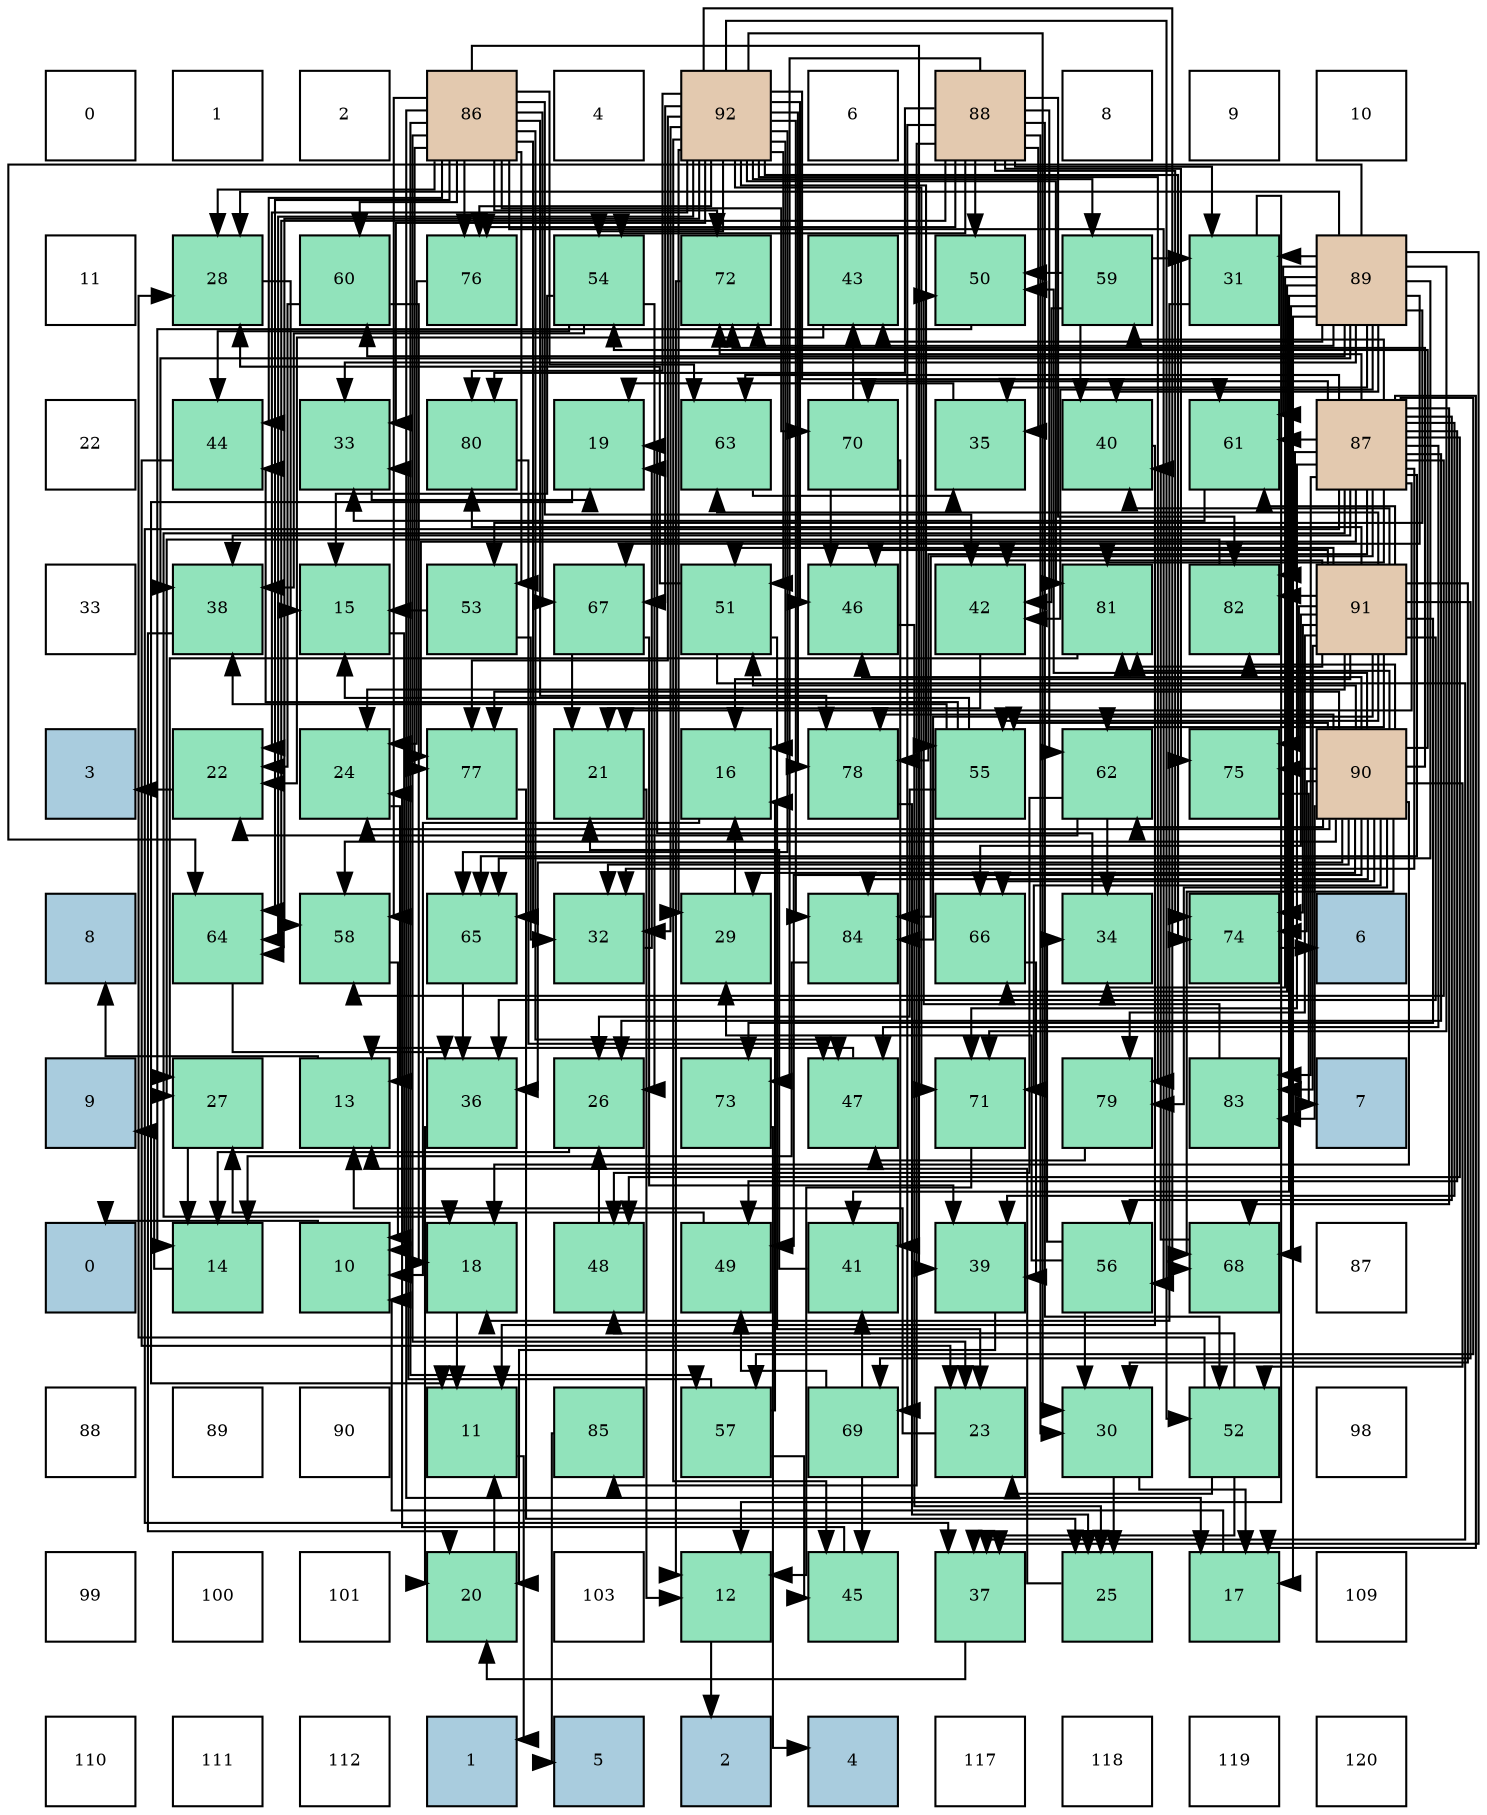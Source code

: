 digraph layout{
 rankdir=TB;
 splines=ortho;
 node [style=filled shape=square fixedsize=true width=0.6];
0[label="0", fontsize=8, fillcolor="#ffffff"];
1[label="1", fontsize=8, fillcolor="#ffffff"];
2[label="2", fontsize=8, fillcolor="#ffffff"];
3[label="86", fontsize=8, fillcolor="#e3c9af"];
4[label="4", fontsize=8, fillcolor="#ffffff"];
5[label="92", fontsize=8, fillcolor="#e3c9af"];
6[label="6", fontsize=8, fillcolor="#ffffff"];
7[label="88", fontsize=8, fillcolor="#e3c9af"];
8[label="8", fontsize=8, fillcolor="#ffffff"];
9[label="9", fontsize=8, fillcolor="#ffffff"];
10[label="10", fontsize=8, fillcolor="#ffffff"];
11[label="11", fontsize=8, fillcolor="#ffffff"];
12[label="28", fontsize=8, fillcolor="#91e3bb"];
13[label="60", fontsize=8, fillcolor="#91e3bb"];
14[label="76", fontsize=8, fillcolor="#91e3bb"];
15[label="54", fontsize=8, fillcolor="#91e3bb"];
16[label="72", fontsize=8, fillcolor="#91e3bb"];
17[label="43", fontsize=8, fillcolor="#91e3bb"];
18[label="50", fontsize=8, fillcolor="#91e3bb"];
19[label="59", fontsize=8, fillcolor="#91e3bb"];
20[label="31", fontsize=8, fillcolor="#91e3bb"];
21[label="89", fontsize=8, fillcolor="#e3c9af"];
22[label="22", fontsize=8, fillcolor="#ffffff"];
23[label="44", fontsize=8, fillcolor="#91e3bb"];
24[label="33", fontsize=8, fillcolor="#91e3bb"];
25[label="80", fontsize=8, fillcolor="#91e3bb"];
26[label="19", fontsize=8, fillcolor="#91e3bb"];
27[label="63", fontsize=8, fillcolor="#91e3bb"];
28[label="70", fontsize=8, fillcolor="#91e3bb"];
29[label="35", fontsize=8, fillcolor="#91e3bb"];
30[label="40", fontsize=8, fillcolor="#91e3bb"];
31[label="61", fontsize=8, fillcolor="#91e3bb"];
32[label="87", fontsize=8, fillcolor="#e3c9af"];
33[label="33", fontsize=8, fillcolor="#ffffff"];
34[label="38", fontsize=8, fillcolor="#91e3bb"];
35[label="15", fontsize=8, fillcolor="#91e3bb"];
36[label="53", fontsize=8, fillcolor="#91e3bb"];
37[label="67", fontsize=8, fillcolor="#91e3bb"];
38[label="51", fontsize=8, fillcolor="#91e3bb"];
39[label="46", fontsize=8, fillcolor="#91e3bb"];
40[label="42", fontsize=8, fillcolor="#91e3bb"];
41[label="81", fontsize=8, fillcolor="#91e3bb"];
42[label="82", fontsize=8, fillcolor="#91e3bb"];
43[label="91", fontsize=8, fillcolor="#e3c9af"];
44[label="3", fontsize=8, fillcolor="#a9ccde"];
45[label="22", fontsize=8, fillcolor="#91e3bb"];
46[label="24", fontsize=8, fillcolor="#91e3bb"];
47[label="77", fontsize=8, fillcolor="#91e3bb"];
48[label="21", fontsize=8, fillcolor="#91e3bb"];
49[label="16", fontsize=8, fillcolor="#91e3bb"];
50[label="78", fontsize=8, fillcolor="#91e3bb"];
51[label="55", fontsize=8, fillcolor="#91e3bb"];
52[label="62", fontsize=8, fillcolor="#91e3bb"];
53[label="75", fontsize=8, fillcolor="#91e3bb"];
54[label="90", fontsize=8, fillcolor="#e3c9af"];
55[label="8", fontsize=8, fillcolor="#a9ccde"];
56[label="64", fontsize=8, fillcolor="#91e3bb"];
57[label="58", fontsize=8, fillcolor="#91e3bb"];
58[label="65", fontsize=8, fillcolor="#91e3bb"];
59[label="32", fontsize=8, fillcolor="#91e3bb"];
60[label="29", fontsize=8, fillcolor="#91e3bb"];
61[label="84", fontsize=8, fillcolor="#91e3bb"];
62[label="66", fontsize=8, fillcolor="#91e3bb"];
63[label="34", fontsize=8, fillcolor="#91e3bb"];
64[label="74", fontsize=8, fillcolor="#91e3bb"];
65[label="6", fontsize=8, fillcolor="#a9ccde"];
66[label="9", fontsize=8, fillcolor="#a9ccde"];
67[label="27", fontsize=8, fillcolor="#91e3bb"];
68[label="13", fontsize=8, fillcolor="#91e3bb"];
69[label="36", fontsize=8, fillcolor="#91e3bb"];
70[label="26", fontsize=8, fillcolor="#91e3bb"];
71[label="73", fontsize=8, fillcolor="#91e3bb"];
72[label="47", fontsize=8, fillcolor="#91e3bb"];
73[label="71", fontsize=8, fillcolor="#91e3bb"];
74[label="79", fontsize=8, fillcolor="#91e3bb"];
75[label="83", fontsize=8, fillcolor="#91e3bb"];
76[label="7", fontsize=8, fillcolor="#a9ccde"];
77[label="0", fontsize=8, fillcolor="#a9ccde"];
78[label="14", fontsize=8, fillcolor="#91e3bb"];
79[label="10", fontsize=8, fillcolor="#91e3bb"];
80[label="18", fontsize=8, fillcolor="#91e3bb"];
81[label="48", fontsize=8, fillcolor="#91e3bb"];
82[label="49", fontsize=8, fillcolor="#91e3bb"];
83[label="41", fontsize=8, fillcolor="#91e3bb"];
84[label="39", fontsize=8, fillcolor="#91e3bb"];
85[label="56", fontsize=8, fillcolor="#91e3bb"];
86[label="68", fontsize=8, fillcolor="#91e3bb"];
87[label="87", fontsize=8, fillcolor="#ffffff"];
88[label="88", fontsize=8, fillcolor="#ffffff"];
89[label="89", fontsize=8, fillcolor="#ffffff"];
90[label="90", fontsize=8, fillcolor="#ffffff"];
91[label="11", fontsize=8, fillcolor="#91e3bb"];
92[label="85", fontsize=8, fillcolor="#91e3bb"];
93[label="57", fontsize=8, fillcolor="#91e3bb"];
94[label="69", fontsize=8, fillcolor="#91e3bb"];
95[label="23", fontsize=8, fillcolor="#91e3bb"];
96[label="30", fontsize=8, fillcolor="#91e3bb"];
97[label="52", fontsize=8, fillcolor="#91e3bb"];
98[label="98", fontsize=8, fillcolor="#ffffff"];
99[label="99", fontsize=8, fillcolor="#ffffff"];
100[label="100", fontsize=8, fillcolor="#ffffff"];
101[label="101", fontsize=8, fillcolor="#ffffff"];
102[label="20", fontsize=8, fillcolor="#91e3bb"];
103[label="103", fontsize=8, fillcolor="#ffffff"];
104[label="12", fontsize=8, fillcolor="#91e3bb"];
105[label="45", fontsize=8, fillcolor="#91e3bb"];
106[label="37", fontsize=8, fillcolor="#91e3bb"];
107[label="25", fontsize=8, fillcolor="#91e3bb"];
108[label="17", fontsize=8, fillcolor="#91e3bb"];
109[label="109", fontsize=8, fillcolor="#ffffff"];
110[label="110", fontsize=8, fillcolor="#ffffff"];
111[label="111", fontsize=8, fillcolor="#ffffff"];
112[label="112", fontsize=8, fillcolor="#ffffff"];
113[label="1", fontsize=8, fillcolor="#a9ccde"];
114[label="5", fontsize=8, fillcolor="#a9ccde"];
115[label="2", fontsize=8, fillcolor="#a9ccde"];
116[label="4", fontsize=8, fillcolor="#a9ccde"];
117[label="117", fontsize=8, fillcolor="#ffffff"];
118[label="118", fontsize=8, fillcolor="#ffffff"];
119[label="119", fontsize=8, fillcolor="#ffffff"];
120[label="120", fontsize=8, fillcolor="#ffffff"];
edge [constraint=false, style=vis];79 -> 77;
91 -> 113;
104 -> 115;
68 -> 55;
78 -> 66;
35 -> 79;
49 -> 79;
108 -> 79;
80 -> 91;
26 -> 91;
102 -> 91;
48 -> 104;
45 -> 44;
95 -> 68;
46 -> 68;
107 -> 68;
70 -> 78;
67 -> 78;
12 -> 35;
60 -> 49;
96 -> 108;
96 -> 107;
20 -> 104;
20 -> 80;
59 -> 26;
24 -> 26;
63 -> 26;
29 -> 26;
69 -> 102;
106 -> 102;
34 -> 102;
84 -> 102;
30 -> 91;
83 -> 48;
40 -> 48;
17 -> 45;
23 -> 95;
105 -> 46;
39 -> 107;
72 -> 68;
81 -> 70;
82 -> 67;
18 -> 78;
38 -> 95;
38 -> 12;
38 -> 106;
97 -> 95;
97 -> 12;
97 -> 106;
97 -> 81;
36 -> 35;
36 -> 59;
15 -> 35;
15 -> 70;
15 -> 34;
15 -> 23;
51 -> 35;
51 -> 70;
51 -> 34;
51 -> 23;
85 -> 60;
85 -> 96;
85 -> 63;
93 -> 49;
93 -> 24;
93 -> 105;
57 -> 79;
19 -> 20;
19 -> 30;
19 -> 40;
19 -> 18;
13 -> 80;
13 -> 45;
31 -> 24;
52 -> 45;
52 -> 63;
52 -> 81;
27 -> 29;
56 -> 69;
58 -> 69;
62 -> 84;
37 -> 48;
37 -> 84;
86 -> 30;
94 -> 83;
94 -> 105;
94 -> 82;
28 -> 83;
28 -> 17;
28 -> 39;
73 -> 104;
16 -> 104;
71 -> 116;
64 -> 65;
53 -> 76;
14 -> 46;
47 -> 107;
50 -> 107;
74 -> 72;
25 -> 72;
41 -> 67;
42 -> 67;
75 -> 18;
61 -> 78;
92 -> 114;
3 -> 108;
3 -> 95;
3 -> 12;
3 -> 84;
3 -> 40;
3 -> 23;
3 -> 72;
3 -> 36;
3 -> 85;
3 -> 93;
3 -> 57;
3 -> 13;
3 -> 27;
3 -> 56;
3 -> 58;
3 -> 37;
3 -> 28;
3 -> 16;
3 -> 14;
3 -> 47;
3 -> 50;
32 -> 108;
32 -> 80;
32 -> 48;
32 -> 70;
32 -> 59;
32 -> 106;
32 -> 34;
32 -> 84;
32 -> 72;
32 -> 81;
32 -> 82;
32 -> 85;
32 -> 93;
32 -> 57;
32 -> 19;
32 -> 31;
32 -> 27;
32 -> 58;
32 -> 86;
32 -> 28;
32 -> 73;
32 -> 16;
32 -> 47;
32 -> 50;
32 -> 41;
32 -> 42;
32 -> 75;
32 -> 61;
7 -> 96;
7 -> 20;
7 -> 29;
7 -> 18;
7 -> 97;
7 -> 15;
7 -> 52;
7 -> 56;
7 -> 94;
7 -> 71;
7 -> 64;
7 -> 53;
7 -> 14;
7 -> 25;
7 -> 42;
7 -> 92;
21 -> 108;
21 -> 12;
21 -> 20;
21 -> 24;
21 -> 63;
21 -> 29;
21 -> 106;
21 -> 34;
21 -> 30;
21 -> 83;
21 -> 40;
21 -> 17;
21 -> 36;
21 -> 13;
21 -> 31;
21 -> 56;
21 -> 58;
21 -> 62;
21 -> 37;
21 -> 86;
21 -> 73;
21 -> 16;
54 -> 80;
54 -> 46;
54 -> 60;
54 -> 59;
54 -> 69;
54 -> 39;
54 -> 82;
54 -> 18;
54 -> 38;
54 -> 97;
54 -> 15;
54 -> 51;
54 -> 57;
54 -> 52;
54 -> 62;
54 -> 86;
54 -> 73;
54 -> 16;
54 -> 64;
54 -> 53;
54 -> 47;
54 -> 50;
54 -> 74;
54 -> 41;
54 -> 42;
54 -> 75;
54 -> 61;
43 -> 49;
43 -> 46;
43 -> 96;
43 -> 69;
43 -> 30;
43 -> 40;
43 -> 39;
43 -> 38;
43 -> 51;
43 -> 31;
43 -> 52;
43 -> 27;
43 -> 62;
43 -> 94;
43 -> 71;
43 -> 64;
43 -> 53;
43 -> 74;
43 -> 25;
43 -> 41;
43 -> 42;
43 -> 75;
43 -> 61;
5 -> 49;
5 -> 45;
5 -> 60;
5 -> 96;
5 -> 59;
5 -> 24;
5 -> 105;
5 -> 39;
5 -> 38;
5 -> 97;
5 -> 15;
5 -> 51;
5 -> 57;
5 -> 19;
5 -> 31;
5 -> 56;
5 -> 58;
5 -> 37;
5 -> 86;
5 -> 73;
5 -> 64;
5 -> 14;
5 -> 47;
5 -> 50;
5 -> 74;
5 -> 25;
5 -> 41;
5 -> 61;
edge [constraint=true, style=invis];
0 -> 11 -> 22 -> 33 -> 44 -> 55 -> 66 -> 77 -> 88 -> 99 -> 110;
1 -> 12 -> 23 -> 34 -> 45 -> 56 -> 67 -> 78 -> 89 -> 100 -> 111;
2 -> 13 -> 24 -> 35 -> 46 -> 57 -> 68 -> 79 -> 90 -> 101 -> 112;
3 -> 14 -> 25 -> 36 -> 47 -> 58 -> 69 -> 80 -> 91 -> 102 -> 113;
4 -> 15 -> 26 -> 37 -> 48 -> 59 -> 70 -> 81 -> 92 -> 103 -> 114;
5 -> 16 -> 27 -> 38 -> 49 -> 60 -> 71 -> 82 -> 93 -> 104 -> 115;
6 -> 17 -> 28 -> 39 -> 50 -> 61 -> 72 -> 83 -> 94 -> 105 -> 116;
7 -> 18 -> 29 -> 40 -> 51 -> 62 -> 73 -> 84 -> 95 -> 106 -> 117;
8 -> 19 -> 30 -> 41 -> 52 -> 63 -> 74 -> 85 -> 96 -> 107 -> 118;
9 -> 20 -> 31 -> 42 -> 53 -> 64 -> 75 -> 86 -> 97 -> 108 -> 119;
10 -> 21 -> 32 -> 43 -> 54 -> 65 -> 76 -> 87 -> 98 -> 109 -> 120;
rank = same {0 -> 1 -> 2 -> 3 -> 4 -> 5 -> 6 -> 7 -> 8 -> 9 -> 10};
rank = same {11 -> 12 -> 13 -> 14 -> 15 -> 16 -> 17 -> 18 -> 19 -> 20 -> 21};
rank = same {22 -> 23 -> 24 -> 25 -> 26 -> 27 -> 28 -> 29 -> 30 -> 31 -> 32};
rank = same {33 -> 34 -> 35 -> 36 -> 37 -> 38 -> 39 -> 40 -> 41 -> 42 -> 43};
rank = same {44 -> 45 -> 46 -> 47 -> 48 -> 49 -> 50 -> 51 -> 52 -> 53 -> 54};
rank = same {55 -> 56 -> 57 -> 58 -> 59 -> 60 -> 61 -> 62 -> 63 -> 64 -> 65};
rank = same {66 -> 67 -> 68 -> 69 -> 70 -> 71 -> 72 -> 73 -> 74 -> 75 -> 76};
rank = same {77 -> 78 -> 79 -> 80 -> 81 -> 82 -> 83 -> 84 -> 85 -> 86 -> 87};
rank = same {88 -> 89 -> 90 -> 91 -> 92 -> 93 -> 94 -> 95 -> 96 -> 97 -> 98};
rank = same {99 -> 100 -> 101 -> 102 -> 103 -> 104 -> 105 -> 106 -> 107 -> 108 -> 109};
rank = same {110 -> 111 -> 112 -> 113 -> 114 -> 115 -> 116 -> 117 -> 118 -> 119 -> 120};
}